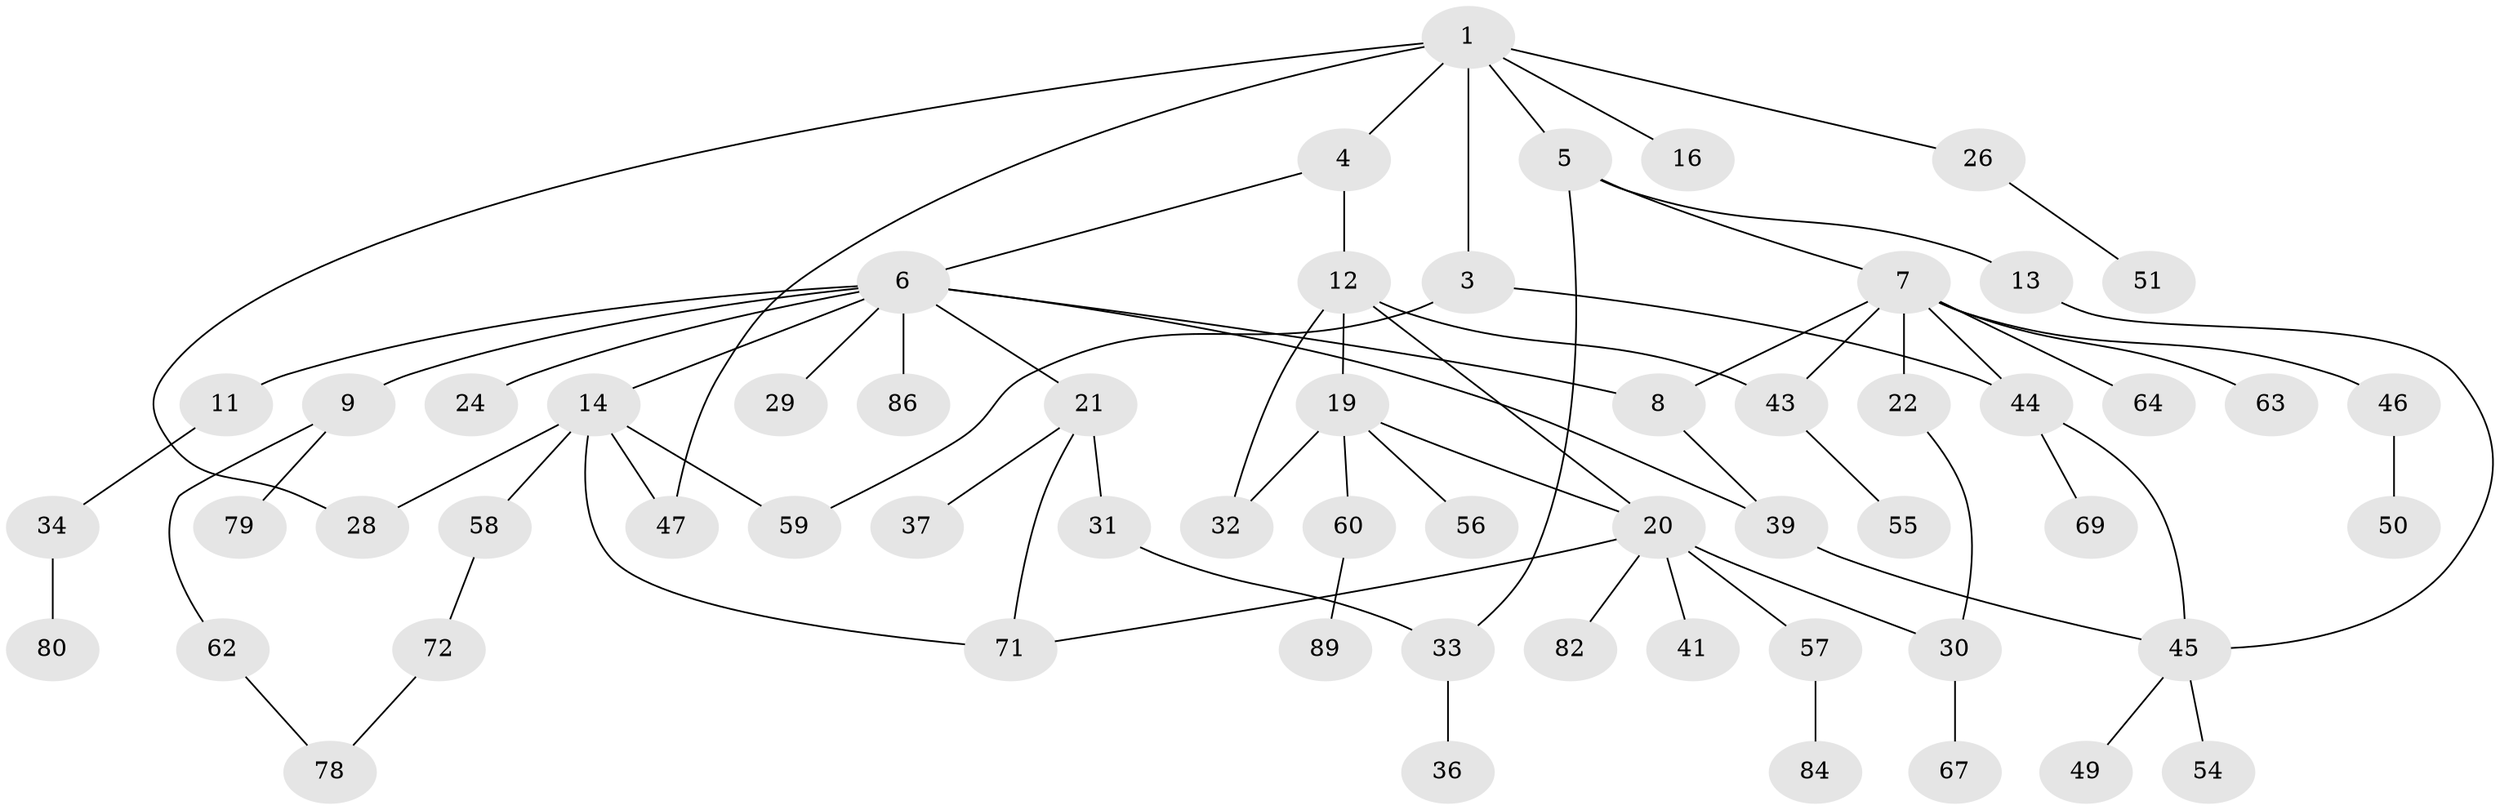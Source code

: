 // original degree distribution, {5: 0.0449438202247191, 4: 0.0898876404494382, 3: 0.1797752808988764, 7: 0.011235955056179775, 2: 0.3146067415730337, 6: 0.033707865168539325, 1: 0.3258426966292135}
// Generated by graph-tools (version 1.1) at 2025/41/03/06/25 10:41:29]
// undirected, 59 vertices, 74 edges
graph export_dot {
graph [start="1"]
  node [color=gray90,style=filled];
  1 [super="+2"];
  3;
  4 [super="+18"];
  5 [super="+10"];
  6 [super="+15"];
  7 [super="+25"];
  8;
  9 [super="+61"];
  11;
  12 [super="+17"];
  13 [super="+35"];
  14 [super="+52"];
  16;
  19 [super="+40"];
  20 [super="+27"];
  21 [super="+23"];
  22 [super="+88"];
  24;
  26 [super="+87"];
  28;
  29;
  30 [super="+66"];
  31;
  32 [super="+48"];
  33 [super="+38"];
  34 [super="+42"];
  36;
  37;
  39 [super="+75"];
  41;
  43 [super="+65"];
  44 [super="+85"];
  45 [super="+53"];
  46;
  47 [super="+83"];
  49;
  50 [super="+68"];
  51;
  54;
  55;
  56 [super="+70"];
  57 [super="+81"];
  58;
  59;
  60 [super="+73"];
  62 [super="+77"];
  63;
  64;
  67;
  69 [super="+76"];
  71 [super="+74"];
  72;
  78;
  79;
  80;
  82;
  84;
  86;
  89;
  1 -- 4;
  1 -- 5;
  1 -- 26;
  1 -- 28;
  1 -- 16;
  1 -- 3;
  1 -- 47;
  3 -- 59;
  3 -- 44;
  4 -- 6;
  4 -- 12;
  5 -- 7;
  5 -- 33;
  5 -- 13;
  6 -- 8;
  6 -- 9;
  6 -- 11;
  6 -- 14;
  6 -- 86;
  6 -- 21 [weight=2];
  6 -- 39;
  6 -- 24;
  6 -- 29;
  7 -- 22;
  7 -- 46;
  7 -- 64;
  7 -- 8;
  7 -- 44;
  7 -- 63;
  7 -- 43;
  8 -- 39;
  9 -- 62;
  9 -- 79;
  11 -- 34;
  12 -- 19;
  12 -- 43;
  12 -- 20;
  12 -- 32;
  13 -- 45;
  14 -- 28;
  14 -- 58;
  14 -- 71;
  14 -- 47;
  14 -- 59;
  19 -- 20;
  19 -- 32;
  19 -- 60;
  19 -- 56;
  20 -- 30;
  20 -- 41;
  20 -- 57;
  20 -- 82;
  20 -- 71;
  21 -- 31;
  21 -- 37;
  21 -- 71;
  22 -- 30;
  26 -- 51;
  30 -- 67;
  31 -- 33;
  33 -- 36;
  34 -- 80;
  39 -- 45;
  43 -- 55;
  44 -- 69;
  44 -- 45;
  45 -- 49;
  45 -- 54;
  46 -- 50;
  57 -- 84;
  58 -- 72;
  60 -- 89;
  62 -- 78;
  72 -- 78;
}

